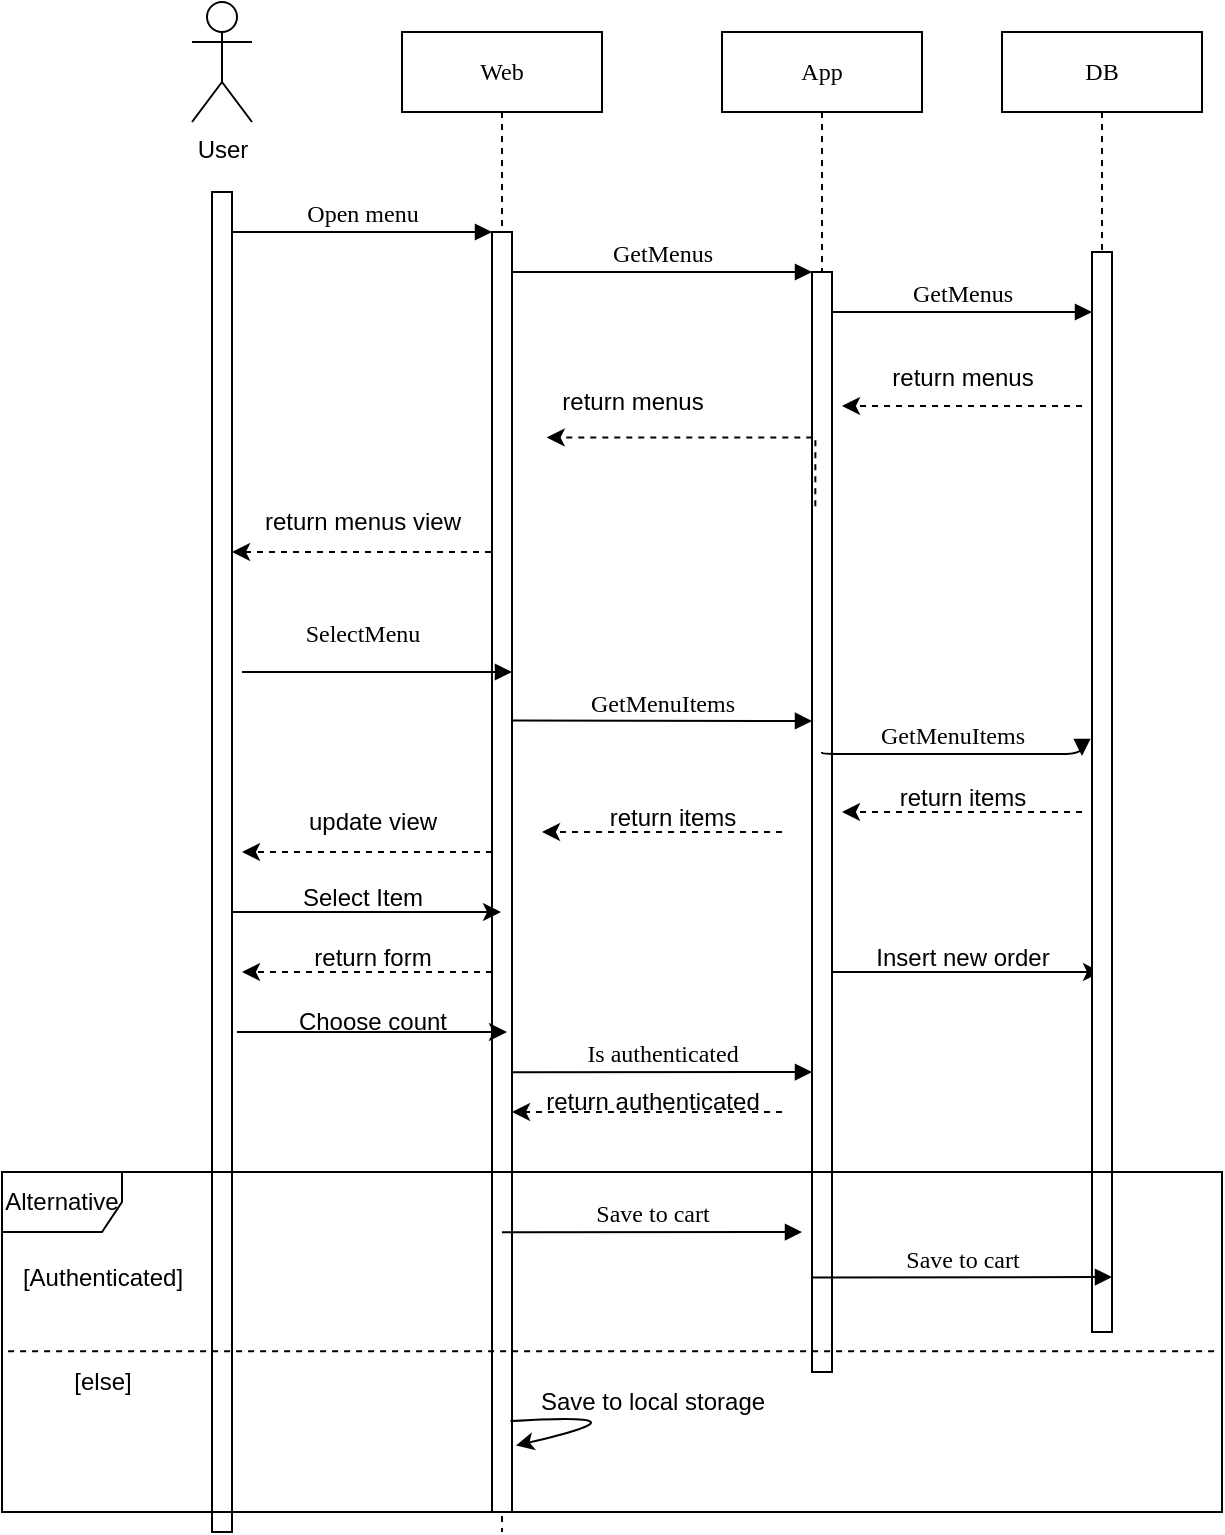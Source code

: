 <mxfile version="22.1.21" type="device">
  <diagram name="Page-1" id="13e1069c-82ec-6db2-03f1-153e76fe0fe0">
    <mxGraphModel dx="983" dy="541" grid="1" gridSize="10" guides="1" tooltips="1" connect="1" arrows="1" fold="1" page="1" pageScale="1" pageWidth="1100" pageHeight="850" background="none" math="0" shadow="0">
      <root>
        <mxCell id="0" />
        <mxCell id="1" parent="0" />
        <mxCell id="7baba1c4bc27f4b0-2" value="Web" style="shape=umlLifeline;perimeter=lifelinePerimeter;whiteSpace=wrap;html=1;container=1;collapsible=0;recursiveResize=0;outlineConnect=0;rounded=0;shadow=0;comic=0;labelBackgroundColor=none;strokeWidth=1;fontFamily=Verdana;fontSize=12;align=center;" parent="1" vertex="1">
          <mxGeometry x="240" y="80" width="100" height="750" as="geometry" />
        </mxCell>
        <mxCell id="7baba1c4bc27f4b0-10" value="" style="html=1;points=[];perimeter=orthogonalPerimeter;rounded=0;shadow=0;comic=0;labelBackgroundColor=none;strokeWidth=1;fontFamily=Verdana;fontSize=12;align=center;" parent="7baba1c4bc27f4b0-2" vertex="1">
          <mxGeometry x="45" y="100" width="10" height="640" as="geometry" />
        </mxCell>
        <mxCell id="btZ2Kmk9EPm7Tn90MzPW-21" value="update view" style="text;html=1;align=center;verticalAlign=middle;resizable=0;points=[];autosize=1;strokeColor=none;fillColor=none;" vertex="1" parent="7baba1c4bc27f4b0-2">
          <mxGeometry x="-60" y="380" width="90" height="30" as="geometry" />
        </mxCell>
        <mxCell id="7baba1c4bc27f4b0-23" value="SelectMenu" style="html=1;verticalAlign=bottom;endArrow=block;labelBackgroundColor=none;fontFamily=Verdana;fontSize=12;" parent="7baba1c4bc27f4b0-2" edge="1">
          <mxGeometry x="-0.111" y="10" relative="1" as="geometry">
            <mxPoint x="-80" y="320" as="sourcePoint" />
            <mxPoint x="55" y="320" as="targetPoint" />
            <mxPoint as="offset" />
          </mxGeometry>
        </mxCell>
        <mxCell id="btZ2Kmk9EPm7Tn90MzPW-20" value="" style="endArrow=classic;html=1;rounded=0;dashed=1;" edge="1" parent="7baba1c4bc27f4b0-2">
          <mxGeometry width="50" height="50" relative="1" as="geometry">
            <mxPoint x="45" y="410" as="sourcePoint" />
            <mxPoint x="-80" y="410" as="targetPoint" />
          </mxGeometry>
        </mxCell>
        <mxCell id="btZ2Kmk9EPm7Tn90MzPW-35" value="" style="endArrow=classic;html=1;rounded=0;dashed=1;" edge="1" parent="7baba1c4bc27f4b0-2">
          <mxGeometry width="50" height="50" relative="1" as="geometry">
            <mxPoint x="45" y="470" as="sourcePoint" />
            <mxPoint x="-80" y="470" as="targetPoint" />
          </mxGeometry>
        </mxCell>
        <mxCell id="btZ2Kmk9EPm7Tn90MzPW-37" value="" style="endArrow=classic;html=1;rounded=0;" edge="1" parent="7baba1c4bc27f4b0-2">
          <mxGeometry width="50" height="50" relative="1" as="geometry">
            <mxPoint x="-82.5" y="500" as="sourcePoint" />
            <mxPoint x="52.5" y="500" as="targetPoint" />
          </mxGeometry>
        </mxCell>
        <mxCell id="btZ2Kmk9EPm7Tn90MzPW-38" value="Choose count" style="text;html=1;align=center;verticalAlign=middle;resizable=0;points=[];autosize=1;strokeColor=none;fillColor=none;" vertex="1" parent="7baba1c4bc27f4b0-2">
          <mxGeometry x="-65" y="480" width="100" height="30" as="geometry" />
        </mxCell>
        <mxCell id="btZ2Kmk9EPm7Tn90MzPW-41" value="" style="edgeStyle=orthogonalEdgeStyle;rounded=0;orthogonalLoop=1;jettySize=auto;html=1;dashed=1;" edge="1" parent="7baba1c4bc27f4b0-2">
          <mxGeometry relative="1" as="geometry">
            <mxPoint x="190" y="540" as="sourcePoint" />
            <mxPoint x="55" y="540" as="targetPoint" />
          </mxGeometry>
        </mxCell>
        <mxCell id="btZ2Kmk9EPm7Tn90MzPW-49" value="" style="endArrow=classic;html=1;rounded=0;edgeStyle=orthogonalEdgeStyle;curved=1;exitX=0.924;exitY=0.929;exitDx=0;exitDy=0;exitPerimeter=0;entryX=1.2;entryY=0.948;entryDx=0;entryDy=0;entryPerimeter=0;" edge="1" parent="7baba1c4bc27f4b0-2" source="7baba1c4bc27f4b0-10" target="7baba1c4bc27f4b0-10">
          <mxGeometry width="50" height="50" relative="1" as="geometry">
            <mxPoint x="60" y="680" as="sourcePoint" />
            <mxPoint x="110" y="630" as="targetPoint" />
            <Array as="points">
              <mxPoint x="130" y="690" />
            </Array>
          </mxGeometry>
        </mxCell>
        <mxCell id="7baba1c4bc27f4b0-3" value="App" style="shape=umlLifeline;perimeter=lifelinePerimeter;whiteSpace=wrap;html=1;container=1;collapsible=0;recursiveResize=0;outlineConnect=0;rounded=0;shadow=0;comic=0;labelBackgroundColor=none;strokeWidth=1;fontFamily=Verdana;fontSize=12;align=center;" parent="1" vertex="1">
          <mxGeometry x="400" y="80" width="100" height="670" as="geometry" />
        </mxCell>
        <mxCell id="7baba1c4bc27f4b0-13" value="" style="html=1;points=[];perimeter=orthogonalPerimeter;rounded=0;shadow=0;comic=0;labelBackgroundColor=none;strokeWidth=1;fontFamily=Verdana;fontSize=12;align=center;" parent="7baba1c4bc27f4b0-3" vertex="1">
          <mxGeometry x="45" y="120" width="10" height="550" as="geometry" />
        </mxCell>
        <mxCell id="btZ2Kmk9EPm7Tn90MzPW-26" value="" style="endArrow=classic;html=1;rounded=0;" edge="1" parent="7baba1c4bc27f4b0-3" target="7baba1c4bc27f4b0-4">
          <mxGeometry width="50" height="50" relative="1" as="geometry">
            <mxPoint x="55" y="470" as="sourcePoint" />
            <mxPoint x="105" y="420" as="targetPoint" />
          </mxGeometry>
        </mxCell>
        <mxCell id="btZ2Kmk9EPm7Tn90MzPW-29" value="GetMenuItems" style="html=1;verticalAlign=bottom;endArrow=block;entryX=0;entryY=0;labelBackgroundColor=none;fontFamily=Verdana;fontSize=12;edgeStyle=elbowEdgeStyle;elbow=vertical;" edge="1" parent="7baba1c4bc27f4b0-3">
          <mxGeometry x="0.0" relative="1" as="geometry">
            <mxPoint x="-105" y="344.31" as="sourcePoint" />
            <mxPoint x="45" y="344.31" as="targetPoint" />
            <mxPoint as="offset" />
          </mxGeometry>
        </mxCell>
        <mxCell id="btZ2Kmk9EPm7Tn90MzPW-39" value="Is authenticated" style="html=1;verticalAlign=bottom;endArrow=block;entryX=0;entryY=0;labelBackgroundColor=none;fontFamily=Verdana;fontSize=12;edgeStyle=elbowEdgeStyle;elbow=vertical;" edge="1" parent="7baba1c4bc27f4b0-3">
          <mxGeometry x="0.0" relative="1" as="geometry">
            <mxPoint x="-105" y="520.14" as="sourcePoint" />
            <mxPoint x="45" y="520.14" as="targetPoint" />
            <mxPoint as="offset" />
          </mxGeometry>
        </mxCell>
        <mxCell id="7baba1c4bc27f4b0-4" value="DB" style="shape=umlLifeline;perimeter=lifelinePerimeter;whiteSpace=wrap;html=1;container=1;collapsible=0;recursiveResize=0;outlineConnect=0;rounded=0;shadow=0;comic=0;labelBackgroundColor=none;strokeWidth=1;fontFamily=Verdana;fontSize=12;align=center;" parent="1" vertex="1">
          <mxGeometry x="540" y="80" width="100" height="580" as="geometry" />
        </mxCell>
        <mxCell id="7baba1c4bc27f4b0-17" value="GetMenus" style="html=1;verticalAlign=bottom;endArrow=block;labelBackgroundColor=none;fontFamily=Verdana;fontSize=12;edgeStyle=elbowEdgeStyle;elbow=vertical;" parent="7baba1c4bc27f4b0-4" edge="1">
          <mxGeometry relative="1" as="geometry">
            <mxPoint x="-85" y="140" as="sourcePoint" />
            <Array as="points">
              <mxPoint x="-80" y="140" />
            </Array>
            <mxPoint x="45" y="140" as="targetPoint" />
          </mxGeometry>
        </mxCell>
        <mxCell id="btZ2Kmk9EPm7Tn90MzPW-30" value="GetMenuItems" style="html=1;verticalAlign=bottom;endArrow=block;labelBackgroundColor=none;fontFamily=Verdana;fontSize=12;edgeStyle=elbowEdgeStyle;elbow=vertical;" edge="1" parent="7baba1c4bc27f4b0-4">
          <mxGeometry x="0.0" relative="1" as="geometry">
            <mxPoint x="-90" y="360" as="sourcePoint" />
            <mxPoint x="40" y="362" as="targetPoint" />
            <mxPoint as="offset" />
          </mxGeometry>
        </mxCell>
        <mxCell id="7baba1c4bc27f4b0-16" value="" style="html=1;points=[];perimeter=orthogonalPerimeter;rounded=0;shadow=0;comic=0;labelBackgroundColor=none;strokeWidth=1;fontFamily=Verdana;fontSize=12;align=center;" parent="1" vertex="1">
          <mxGeometry x="585" y="190" width="10" height="540" as="geometry" />
        </mxCell>
        <mxCell id="7baba1c4bc27f4b0-11" value="Open menu" style="html=1;verticalAlign=bottom;endArrow=block;entryX=0;entryY=0;labelBackgroundColor=none;fontFamily=Verdana;fontSize=12;edgeStyle=elbowEdgeStyle;elbow=vertical;" parent="1" target="7baba1c4bc27f4b0-10" edge="1">
          <mxGeometry relative="1" as="geometry">
            <mxPoint x="155" y="180" as="sourcePoint" />
          </mxGeometry>
        </mxCell>
        <mxCell id="7baba1c4bc27f4b0-14" value="GetMenus" style="html=1;verticalAlign=bottom;endArrow=block;entryX=0;entryY=0;labelBackgroundColor=none;fontFamily=Verdana;fontSize=12;edgeStyle=elbowEdgeStyle;elbow=vertical;" parent="1" source="7baba1c4bc27f4b0-10" target="7baba1c4bc27f4b0-13" edge="1">
          <mxGeometry x="0.0" relative="1" as="geometry">
            <mxPoint x="370" y="200" as="sourcePoint" />
            <mxPoint as="offset" />
          </mxGeometry>
        </mxCell>
        <mxCell id="btZ2Kmk9EPm7Tn90MzPW-2" value="" style="html=1;points=[[0,0,0,0,5],[0,1,0,0,-5],[1,0,0,0,5],[1,1,0,0,-5]];perimeter=orthogonalPerimeter;outlineConnect=0;targetShapes=umlLifeline;portConstraint=eastwest;newEdgeStyle={&quot;curved&quot;:0,&quot;rounded&quot;:0};" vertex="1" parent="1">
          <mxGeometry x="145" y="160" width="10" height="670" as="geometry" />
        </mxCell>
        <mxCell id="btZ2Kmk9EPm7Tn90MzPW-3" value="User" style="shape=umlActor;verticalLabelPosition=bottom;verticalAlign=top;html=1;" vertex="1" parent="1">
          <mxGeometry x="135" y="65" width="30" height="60" as="geometry" />
        </mxCell>
        <mxCell id="btZ2Kmk9EPm7Tn90MzPW-10" value="return menus" style="text;html=1;align=center;verticalAlign=middle;resizable=0;points=[];autosize=1;strokeColor=none;fillColor=none;" vertex="1" parent="1">
          <mxGeometry x="475" y="238" width="90" height="30" as="geometry" />
        </mxCell>
        <mxCell id="btZ2Kmk9EPm7Tn90MzPW-13" value="" style="edgeStyle=orthogonalEdgeStyle;rounded=0;orthogonalLoop=1;jettySize=auto;html=1;entryX=0.026;entryY=1.091;entryDx=0;entryDy=0;entryPerimeter=0;dashed=1;exitX=0.166;exitY=0.213;exitDx=0;exitDy=0;exitPerimeter=0;" edge="1" parent="1" source="7baba1c4bc27f4b0-13" target="btZ2Kmk9EPm7Tn90MzPW-15">
          <mxGeometry relative="1" as="geometry">
            <Array as="points">
              <mxPoint x="447" y="283" />
            </Array>
          </mxGeometry>
        </mxCell>
        <mxCell id="btZ2Kmk9EPm7Tn90MzPW-15" value="return menus" style="text;html=1;align=center;verticalAlign=middle;resizable=0;points=[];autosize=1;strokeColor=none;fillColor=none;" vertex="1" parent="1">
          <mxGeometry x="310" y="250" width="90" height="30" as="geometry" />
        </mxCell>
        <mxCell id="btZ2Kmk9EPm7Tn90MzPW-17" value="" style="endArrow=classic;html=1;rounded=0;dashed=1;" edge="1" parent="1">
          <mxGeometry width="50" height="50" relative="1" as="geometry">
            <mxPoint x="284.5" y="340.0" as="sourcePoint" />
            <mxPoint x="155" y="340" as="targetPoint" />
          </mxGeometry>
        </mxCell>
        <mxCell id="btZ2Kmk9EPm7Tn90MzPW-18" value="return menus view" style="text;html=1;align=center;verticalAlign=middle;resizable=0;points=[];autosize=1;strokeColor=none;fillColor=none;" vertex="1" parent="1">
          <mxGeometry x="160" y="310" width="120" height="30" as="geometry" />
        </mxCell>
        <mxCell id="btZ2Kmk9EPm7Tn90MzPW-22" value="" style="endArrow=classic;html=1;rounded=0;" edge="1" parent="1" target="7baba1c4bc27f4b0-2">
          <mxGeometry width="50" height="50" relative="1" as="geometry">
            <mxPoint x="155" y="520" as="sourcePoint" />
            <mxPoint x="205" y="470" as="targetPoint" />
          </mxGeometry>
        </mxCell>
        <mxCell id="btZ2Kmk9EPm7Tn90MzPW-23" value="Select Item" style="text;html=1;align=center;verticalAlign=middle;resizable=0;points=[];autosize=1;strokeColor=none;fillColor=none;" vertex="1" parent="1">
          <mxGeometry x="180" y="498" width="80" height="30" as="geometry" />
        </mxCell>
        <mxCell id="btZ2Kmk9EPm7Tn90MzPW-27" value="Insert new order" style="text;html=1;align=center;verticalAlign=middle;resizable=0;points=[];autosize=1;strokeColor=none;fillColor=none;" vertex="1" parent="1">
          <mxGeometry x="465" y="528" width="110" height="30" as="geometry" />
        </mxCell>
        <mxCell id="btZ2Kmk9EPm7Tn90MzPW-28" value="" style="edgeStyle=orthogonalEdgeStyle;rounded=0;orthogonalLoop=1;jettySize=auto;html=1;dashed=1;" edge="1" parent="1">
          <mxGeometry relative="1" as="geometry">
            <mxPoint x="580" y="267" as="sourcePoint" />
            <mxPoint x="460" y="267" as="targetPoint" />
          </mxGeometry>
        </mxCell>
        <mxCell id="btZ2Kmk9EPm7Tn90MzPW-31" value="" style="edgeStyle=orthogonalEdgeStyle;rounded=0;orthogonalLoop=1;jettySize=auto;html=1;dashed=1;" edge="1" parent="1">
          <mxGeometry relative="1" as="geometry">
            <mxPoint x="580" y="470" as="sourcePoint" />
            <mxPoint x="460" y="470" as="targetPoint" />
          </mxGeometry>
        </mxCell>
        <mxCell id="btZ2Kmk9EPm7Tn90MzPW-32" value="" style="edgeStyle=orthogonalEdgeStyle;rounded=0;orthogonalLoop=1;jettySize=auto;html=1;dashed=1;" edge="1" parent="1">
          <mxGeometry relative="1" as="geometry">
            <mxPoint x="430" y="480" as="sourcePoint" />
            <mxPoint x="310" y="480" as="targetPoint" />
          </mxGeometry>
        </mxCell>
        <mxCell id="btZ2Kmk9EPm7Tn90MzPW-33" value="return items" style="text;html=1;align=center;verticalAlign=middle;resizable=0;points=[];autosize=1;strokeColor=none;fillColor=none;" vertex="1" parent="1">
          <mxGeometry x="475" y="448" width="90" height="30" as="geometry" />
        </mxCell>
        <mxCell id="btZ2Kmk9EPm7Tn90MzPW-34" value="return items" style="text;html=1;align=center;verticalAlign=middle;resizable=0;points=[];autosize=1;strokeColor=none;fillColor=none;" vertex="1" parent="1">
          <mxGeometry x="330" y="458" width="90" height="30" as="geometry" />
        </mxCell>
        <mxCell id="btZ2Kmk9EPm7Tn90MzPW-36" value="return form" style="text;html=1;align=center;verticalAlign=middle;resizable=0;points=[];autosize=1;strokeColor=none;fillColor=none;" vertex="1" parent="1">
          <mxGeometry x="185" y="528" width="80" height="30" as="geometry" />
        </mxCell>
        <mxCell id="btZ2Kmk9EPm7Tn90MzPW-40" value="return authenticated" style="text;html=1;align=center;verticalAlign=middle;resizable=0;points=[];autosize=1;strokeColor=none;fillColor=none;" vertex="1" parent="1">
          <mxGeometry x="300" y="600" width="130" height="30" as="geometry" />
        </mxCell>
        <mxCell id="btZ2Kmk9EPm7Tn90MzPW-42" value="Alternative" style="shape=umlFrame;whiteSpace=wrap;html=1;pointerEvents=0;" vertex="1" parent="1">
          <mxGeometry x="40" y="650" width="610" height="170" as="geometry" />
        </mxCell>
        <mxCell id="btZ2Kmk9EPm7Tn90MzPW-43" value="" style="endArrow=none;dashed=1;html=1;rounded=0;exitX=0.005;exitY=0.527;exitDx=0;exitDy=0;exitPerimeter=0;entryX=0.998;entryY=0.527;entryDx=0;entryDy=0;entryPerimeter=0;" edge="1" parent="1" source="btZ2Kmk9EPm7Tn90MzPW-42" target="btZ2Kmk9EPm7Tn90MzPW-42">
          <mxGeometry width="50" height="50" relative="1" as="geometry">
            <mxPoint x="240" y="600" as="sourcePoint" />
            <mxPoint x="290" y="550" as="targetPoint" />
          </mxGeometry>
        </mxCell>
        <mxCell id="btZ2Kmk9EPm7Tn90MzPW-44" value="[Authenticated]" style="text;html=1;align=center;verticalAlign=middle;resizable=0;points=[];autosize=1;strokeColor=none;fillColor=none;" vertex="1" parent="1">
          <mxGeometry x="40" y="688" width="100" height="30" as="geometry" />
        </mxCell>
        <mxCell id="btZ2Kmk9EPm7Tn90MzPW-45" value="[else]" style="text;html=1;align=center;verticalAlign=middle;resizable=0;points=[];autosize=1;strokeColor=none;fillColor=none;" vertex="1" parent="1">
          <mxGeometry x="65" y="740" width="50" height="30" as="geometry" />
        </mxCell>
        <mxCell id="btZ2Kmk9EPm7Tn90MzPW-47" value="Save to cart" style="html=1;verticalAlign=bottom;endArrow=block;entryX=0;entryY=0;labelBackgroundColor=none;fontFamily=Verdana;fontSize=12;edgeStyle=elbowEdgeStyle;elbow=vertical;" edge="1" parent="1">
          <mxGeometry x="0.0" relative="1" as="geometry">
            <mxPoint x="290" y="680.11" as="sourcePoint" />
            <mxPoint x="440" y="680.11" as="targetPoint" />
            <mxPoint as="offset" />
          </mxGeometry>
        </mxCell>
        <mxCell id="btZ2Kmk9EPm7Tn90MzPW-48" value="Save to cart" style="html=1;verticalAlign=bottom;endArrow=block;entryX=0;entryY=0;labelBackgroundColor=none;fontFamily=Verdana;fontSize=12;edgeStyle=elbowEdgeStyle;elbow=vertical;" edge="1" parent="1">
          <mxGeometry x="0.0" relative="1" as="geometry">
            <mxPoint x="445" y="702.73" as="sourcePoint" />
            <mxPoint x="595" y="702.73" as="targetPoint" />
            <mxPoint as="offset" />
          </mxGeometry>
        </mxCell>
        <mxCell id="btZ2Kmk9EPm7Tn90MzPW-50" value="Save to local storage" style="text;html=1;align=center;verticalAlign=middle;resizable=0;points=[];autosize=1;strokeColor=none;fillColor=none;" vertex="1" parent="1">
          <mxGeometry x="295" y="750" width="140" height="30" as="geometry" />
        </mxCell>
      </root>
    </mxGraphModel>
  </diagram>
</mxfile>
